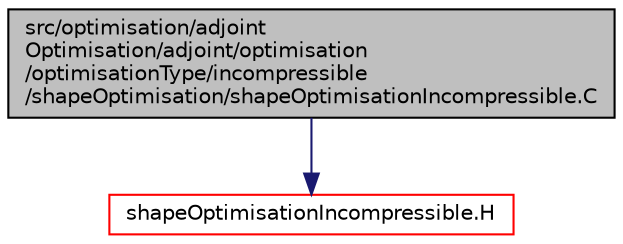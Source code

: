 digraph "src/optimisation/adjointOptimisation/adjoint/optimisation/optimisationType/incompressible/shapeOptimisation/shapeOptimisationIncompressible.C"
{
  bgcolor="transparent";
  edge [fontname="Helvetica",fontsize="10",labelfontname="Helvetica",labelfontsize="10"];
  node [fontname="Helvetica",fontsize="10",shape=record];
  Node1 [label="src/optimisation/adjoint\lOptimisation/adjoint/optimisation\l/optimisationType/incompressible\l/shapeOptimisation/shapeOptimisationIncompressible.C",height=0.2,width=0.4,color="black", fillcolor="grey75", style="filled" fontcolor="black"];
  Node1 -> Node2 [color="midnightblue",fontsize="10",style="solid",fontname="Helvetica"];
  Node2 [label="shapeOptimisationIncompressible.H",height=0.2,width=0.4,color="red",URL="$shapeOptimisationIncompressible_8H.html",tooltip="Shape optimisation support library. "];
}
